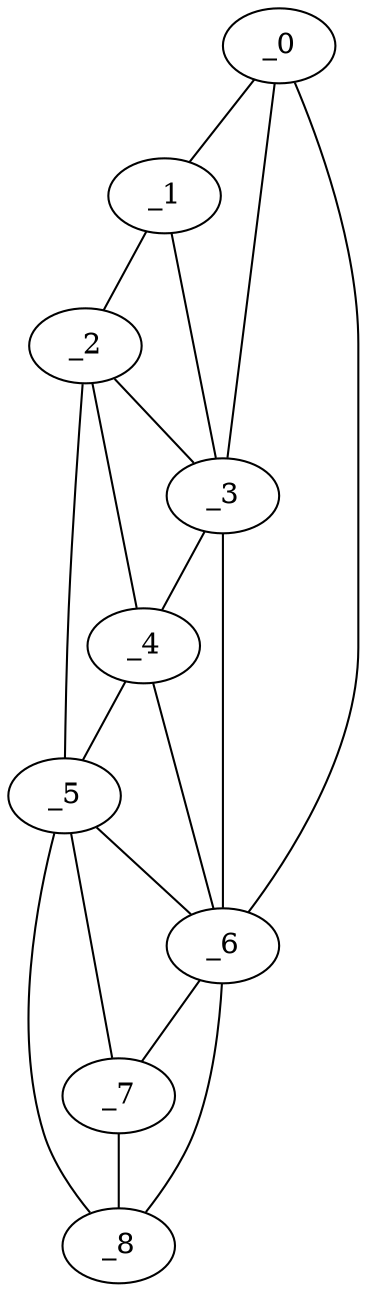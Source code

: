 graph "obj63__135.gxl" {
	_0	 [x=39,
		y=30];
	_1	 [x=44,
		y=25];
	_0 -- _1	 [valence=1];
	_3	 [x=53,
		y=26];
	_0 -- _3	 [valence=2];
	_6	 [x=73,
		y=36];
	_0 -- _6	 [valence=1];
	_2	 [x=50,
		y=20];
	_1 -- _2	 [valence=1];
	_1 -- _3	 [valence=2];
	_2 -- _3	 [valence=2];
	_4	 [x=57,
		y=23];
	_2 -- _4	 [valence=2];
	_5	 [x=68,
		y=18];
	_2 -- _5	 [valence=1];
	_3 -- _4	 [valence=2];
	_3 -- _6	 [valence=1];
	_4 -- _5	 [valence=1];
	_4 -- _6	 [valence=1];
	_5 -- _6	 [valence=2];
	_7	 [x=77,
		y=28];
	_5 -- _7	 [valence=2];
	_8	 [x=90,
		y=16];
	_5 -- _8	 [valence=1];
	_6 -- _7	 [valence=1];
	_6 -- _8	 [valence=1];
	_7 -- _8	 [valence=2];
}
